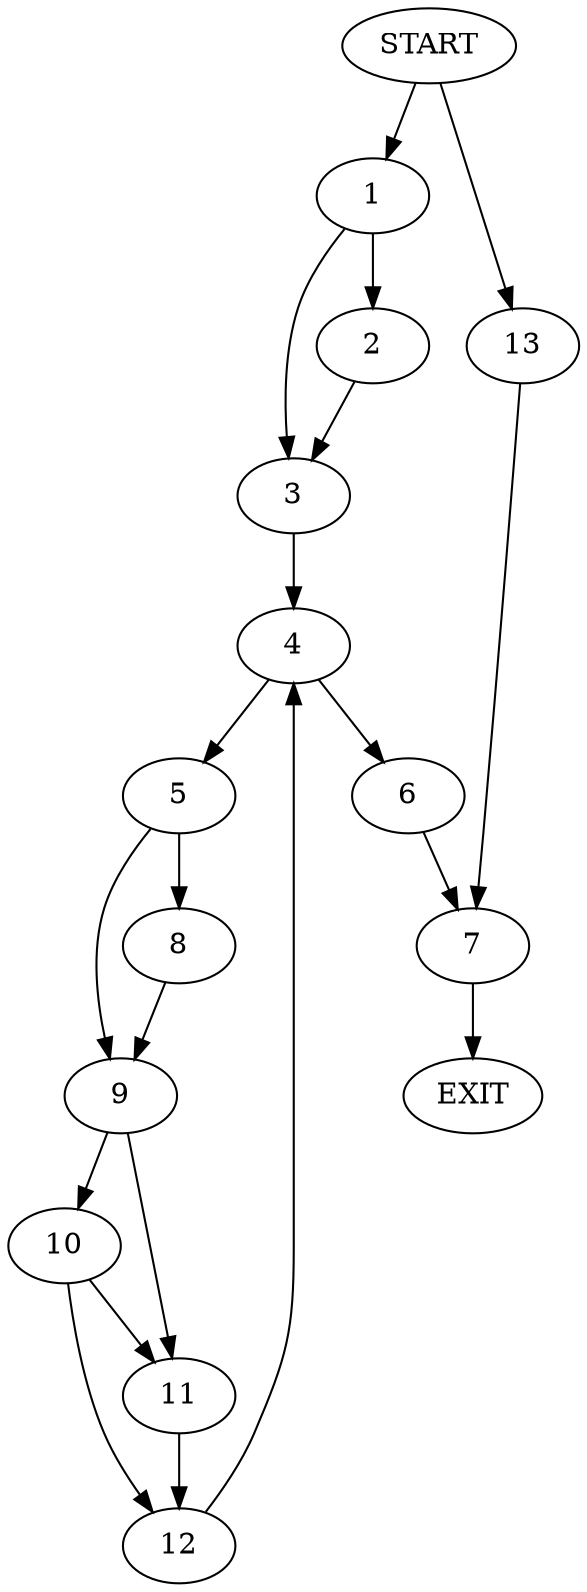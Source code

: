 digraph {
0 [label="START"]
14 [label="EXIT"]
0 -> 1
1 -> 2
1 -> 3
3 -> 4
2 -> 3
4 -> 5
4 -> 6
6 -> 7
5 -> 8
5 -> 9
8 -> 9
9 -> 10
9 -> 11
10 -> 12
10 -> 11
11 -> 12
12 -> 4
7 -> 14
0 -> 13
13 -> 7
}

